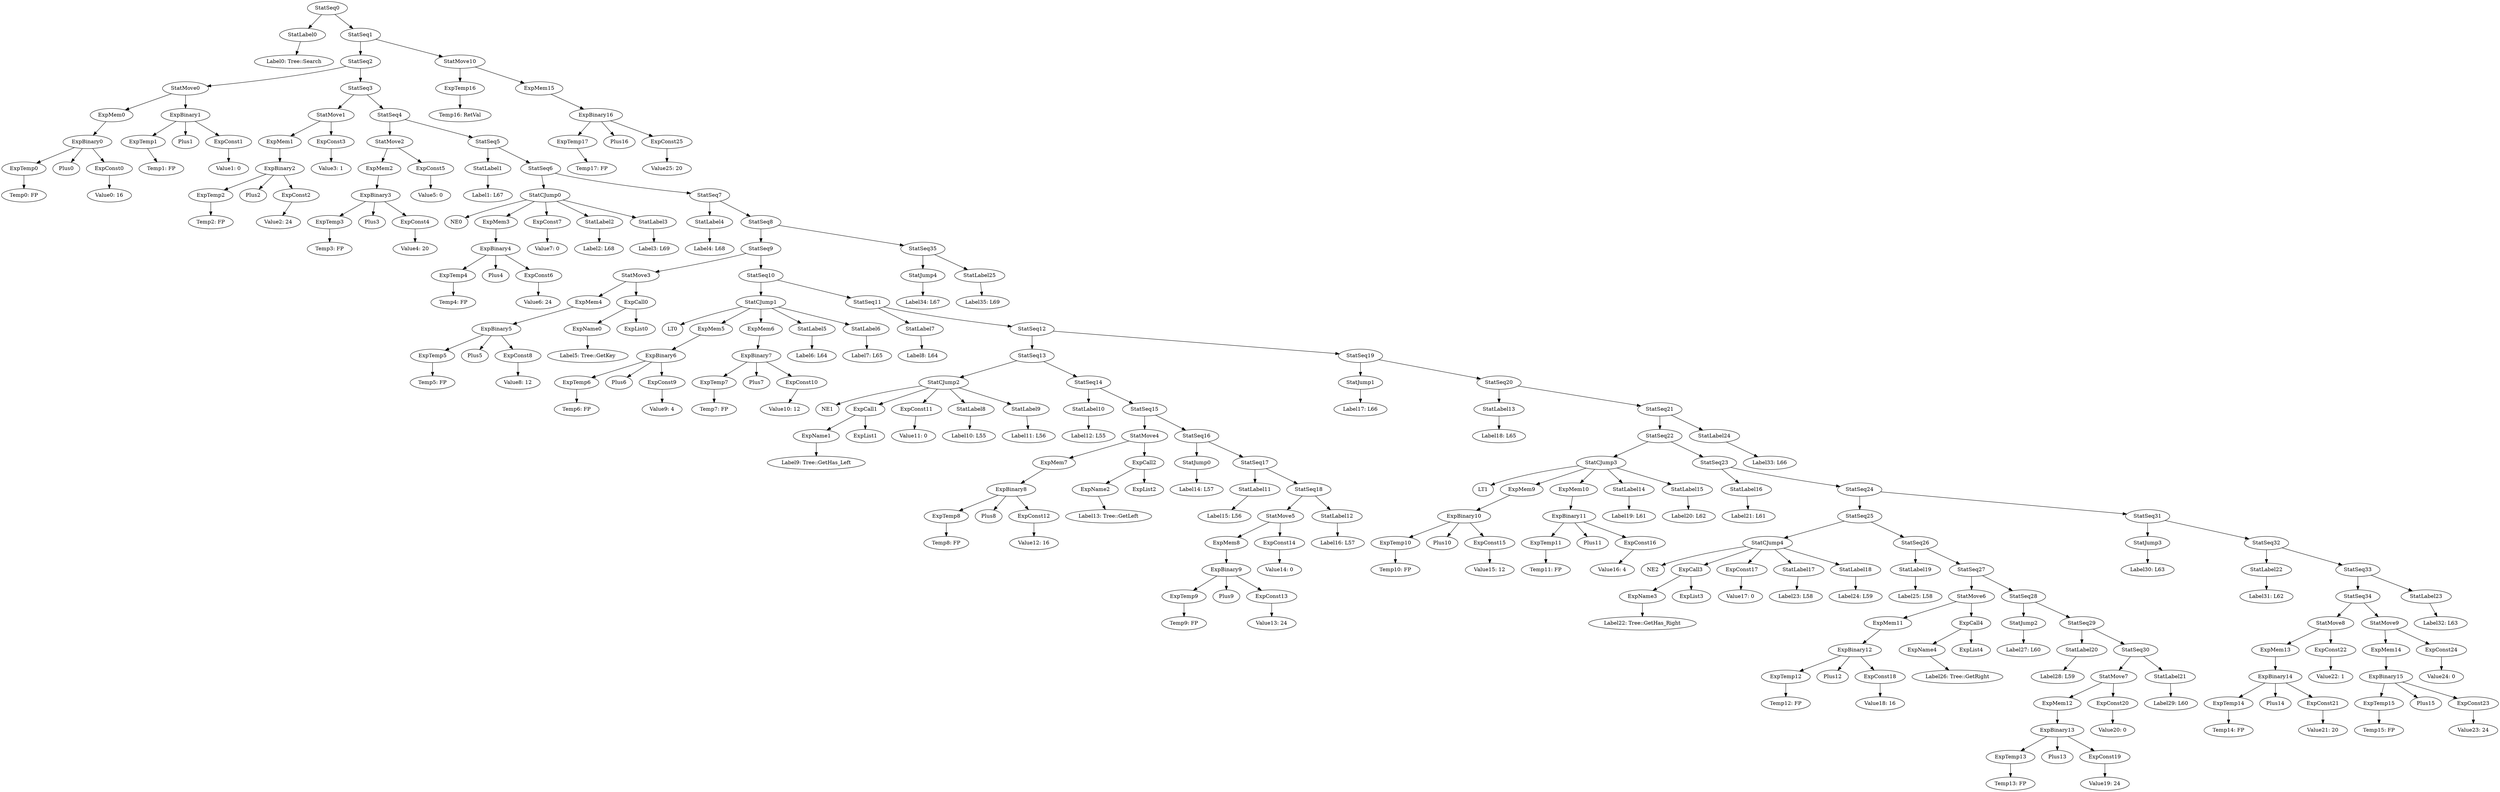 digraph {
	ordering = out;
	ExpBinary16 -> ExpTemp17;
	ExpBinary16 -> Plus16;
	ExpBinary16 -> ExpConst25;
	StatMove10 -> ExpTemp16;
	StatMove10 -> ExpMem15;
	StatSeq35 -> StatJump4;
	StatSeq35 -> StatLabel25;
	StatJump4 -> "Label34: L67";
	StatSeq8 -> StatSeq9;
	StatSeq8 -> StatSeq35;
	StatSeq21 -> StatSeq22;
	StatSeq21 -> StatLabel24;
	StatMove9 -> ExpMem14;
	StatMove9 -> ExpConst24;
	ExpMem14 -> ExpBinary15;
	ExpTemp15 -> "Temp15: FP";
	StatSeq34 -> StatMove8;
	StatSeq34 -> StatMove9;
	ExpConst22 -> "Value22: 1";
	ExpMem13 -> ExpBinary14;
	ExpConst21 -> "Value21: 20";
	StatSeq32 -> StatLabel22;
	StatSeq32 -> StatSeq33;
	StatSeq24 -> StatSeq25;
	StatSeq24 -> StatSeq31;
	StatLabel21 -> "Label29: L60";
	ExpConst20 -> "Value20: 0";
	StatMove7 -> ExpMem12;
	StatMove7 -> ExpConst20;
	ExpMem12 -> ExpBinary13;
	ExpTemp14 -> "Temp14: FP";
	ExpConst19 -> "Value19: 24";
	ExpTemp13 -> "Temp13: FP";
	StatSeq29 -> StatLabel20;
	StatSeq29 -> StatSeq30;
	StatSeq28 -> StatJump2;
	StatSeq28 -> StatSeq29;
	StatSeq27 -> StatMove6;
	StatSeq27 -> StatSeq28;
	ExpName4 -> "Label26: Tree::GetRight";
	ExpMem11 -> ExpBinary12;
	ExpConst18 -> "Value18: 16";
	ExpBinary12 -> ExpTemp12;
	ExpBinary12 -> Plus12;
	ExpBinary12 -> ExpConst18;
	StatMove6 -> ExpMem11;
	StatMove6 -> ExpCall4;
	StatSeq26 -> StatLabel19;
	StatSeq26 -> StatSeq27;
	StatLabel19 -> "Label25: L58";
	StatSeq25 -> StatCJump4;
	StatSeq25 -> StatSeq26;
	StatLabel17 -> "Label23: L58";
	ExpConst17 -> "Value17: 0";
	ExpName3 -> "Label22: Tree::GetHas_Right";
	StatSeq22 -> StatCJump3;
	StatSeq22 -> StatSeq23;
	StatLabel15 -> "Label20: L62";
	StatLabel14 -> "Label19: L61";
	ExpConst16 -> "Value16: 4";
	StatSeq31 -> StatJump3;
	StatSeq31 -> StatSeq32;
	ExpTemp11 -> "Temp11: FP";
	ExpConst15 -> "Value15: 12";
	ExpBinary10 -> ExpTemp10;
	ExpBinary10 -> Plus10;
	ExpBinary10 -> ExpConst15;
	ExpName0 -> "Label5: Tree::GetKey";
	ExpConst8 -> "Value8: 12";
	ExpConst4 -> "Value4: 20";
	ExpBinary5 -> ExpTemp5;
	ExpBinary5 -> Plus5;
	ExpBinary5 -> ExpConst8;
	ExpConst24 -> "Value24: 0";
	StatMove3 -> ExpMem4;
	StatMove3 -> ExpCall0;
	StatCJump3 -> LT1;
	StatCJump3 -> ExpMem9;
	StatCJump3 -> ExpMem10;
	StatCJump3 -> StatLabel14;
	StatCJump3 -> StatLabel15;
	ExpMem3 -> ExpBinary4;
	ExpConst0 -> "Value0: 16";
	StatMove8 -> ExpMem13;
	StatMove8 -> ExpConst22;
	StatLabel7 -> "Label8: L64";
	StatLabel24 -> "Label33: L66";
	ExpBinary13 -> ExpTemp13;
	ExpBinary13 -> Plus13;
	ExpBinary13 -> ExpConst19;
	StatMove2 -> ExpMem2;
	StatMove2 -> ExpConst5;
	ExpConst1 -> "Value1: 0";
	StatCJump0 -> NE0;
	StatCJump0 -> ExpMem3;
	StatCJump0 -> ExpConst7;
	StatCJump0 -> StatLabel2;
	StatCJump0 -> StatLabel3;
	ExpBinary14 -> ExpTemp14;
	ExpBinary14 -> Plus14;
	ExpBinary14 -> ExpConst21;
	StatSeq5 -> StatLabel1;
	StatSeq5 -> StatSeq6;
	StatSeq23 -> StatLabel16;
	StatSeq23 -> StatSeq24;
	StatLabel4 -> "Label4: L68";
	StatLabel25 -> "Label35: L69";
	StatLabel9 -> "Label11: L56";
	StatMove1 -> ExpMem1;
	StatMove1 -> ExpConst3;
	ExpTemp17 -> "Temp17: FP";
	ExpMem9 -> ExpBinary10;
	StatSeq13 -> StatCJump2;
	StatSeq13 -> StatSeq14;
	ExpMem0 -> ExpBinary0;
	ExpMem1 -> ExpBinary2;
	ExpConst6 -> "Value6: 24";
	ExpName2 -> "Label13: Tree::GetLeft";
	StatSeq30 -> StatMove7;
	StatSeq30 -> StatLabel21;
	StatSeq17 -> StatLabel11;
	StatSeq17 -> StatSeq18;
	StatLabel0 -> "Label0: Tree::Search";
	ExpBinary2 -> ExpTemp2;
	ExpBinary2 -> Plus2;
	ExpBinary2 -> ExpConst2;
	ExpMem5 -> ExpBinary6;
	ExpTemp5 -> "Temp5: FP";
	ExpTemp4 -> "Temp4: FP";
	StatLabel5 -> "Label6: L64";
	ExpBinary4 -> ExpTemp4;
	ExpBinary4 -> Plus4;
	ExpBinary4 -> ExpConst6;
	ExpTemp1 -> "Temp1: FP";
	StatSeq6 -> StatCJump0;
	StatSeq6 -> StatSeq7;
	StatLabel8 -> "Label10: L55";
	ExpTemp3 -> "Temp3: FP";
	ExpTemp0 -> "Temp0: FP";
	ExpTemp7 -> "Temp7: FP";
	StatSeq0 -> StatLabel0;
	StatSeq0 -> StatSeq1;
	ExpConst5 -> "Value5: 0";
	ExpConst2 -> "Value2: 24";
	StatSeq9 -> StatMove3;
	StatSeq9 -> StatSeq10;
	ExpCall0 -> ExpName0;
	ExpCall0 -> ExpList0;
	StatLabel1 -> "Label1: L67";
	StatSeq1 -> StatSeq2;
	StatSeq1 -> StatMove10;
	StatLabel22 -> "Label31: L62";
	ExpMem2 -> ExpBinary3;
	StatMove0 -> ExpMem0;
	StatMove0 -> ExpBinary1;
	StatSeq3 -> StatMove1;
	StatSeq3 -> StatSeq4;
	StatLabel3 -> "Label3: L69";
	ExpBinary3 -> ExpTemp3;
	ExpBinary3 -> Plus3;
	ExpBinary3 -> ExpConst4;
	ExpMem7 -> ExpBinary8;
	StatSeq15 -> StatMove4;
	StatSeq15 -> StatSeq16;
	StatSeq33 -> StatSeq34;
	StatSeq33 -> StatLabel23;
	ExpBinary11 -> ExpTemp11;
	ExpBinary11 -> Plus11;
	ExpBinary11 -> ExpConst16;
	ExpMem4 -> ExpBinary5;
	ExpBinary0 -> ExpTemp0;
	ExpBinary0 -> Plus0;
	ExpBinary0 -> ExpConst0;
	StatLabel23 -> "Label32: L63";
	StatSeq2 -> StatMove0;
	StatSeq2 -> StatSeq3;
	StatLabel11 -> "Label15: L56";
	ExpTemp2 -> "Temp2: FP";
	ExpConst7 -> "Value7: 0";
	ExpConst3 -> "Value3: 1";
	ExpConst23 -> "Value23: 24";
	ExpTemp12 -> "Temp12: FP";
	StatLabel18 -> "Label24: L59";
	StatLabel6 -> "Label7: L65";
	ExpConst25 -> "Value25: 20";
	ExpCall3 -> ExpName3;
	ExpCall3 -> ExpList3;
	StatCJump1 -> LT0;
	StatCJump1 -> ExpMem5;
	StatCJump1 -> ExpMem6;
	StatCJump1 -> StatLabel5;
	StatCJump1 -> StatLabel6;
	ExpTemp6 -> "Temp6: FP";
	ExpBinary6 -> ExpTemp6;
	ExpBinary6 -> Plus6;
	ExpBinary6 -> ExpConst9;
	StatLabel13 -> "Label18: L65";
	ExpMem15 -> ExpBinary16;
	ExpTemp8 -> "Temp8: FP";
	ExpConst12 -> "Value12: 16";
	StatLabel16 -> "Label21: L61";
	ExpBinary1 -> ExpTemp1;
	ExpBinary1 -> Plus1;
	ExpBinary1 -> ExpConst1;
	ExpConst10 -> "Value10: 12";
	ExpConst9 -> "Value9: 4";
	StatLabel2 -> "Label2: L68";
	StatMove5 -> ExpMem8;
	StatMove5 -> ExpConst14;
	StatMove4 -> ExpMem7;
	StatMove4 -> ExpCall2;
	ExpMem6 -> ExpBinary7;
	ExpTemp16 -> "Temp16: RetVal";
	StatCJump2 -> NE1;
	StatCJump2 -> ExpCall1;
	StatCJump2 -> ExpConst11;
	StatCJump2 -> StatLabel8;
	StatCJump2 -> StatLabel9;
	StatSeq10 -> StatCJump1;
	StatSeq10 -> StatSeq11;
	ExpName1 -> "Label9: Tree::GetHas_Left";
	StatSeq14 -> StatLabel10;
	StatSeq14 -> StatSeq15;
	ExpCall1 -> ExpName1;
	ExpCall1 -> ExpList1;
	StatJump0 -> "Label14: L57";
	StatLabel12 -> "Label16: L57";
	ExpConst11 -> "Value11: 0";
	StatJump2 -> "Label27: L60";
	StatLabel10 -> "Label12: L55";
	ExpBinary8 -> ExpTemp8;
	ExpBinary8 -> Plus8;
	ExpBinary8 -> ExpConst12;
	ExpBinary15 -> ExpTemp15;
	ExpBinary15 -> Plus15;
	ExpBinary15 -> ExpConst23;
	ExpCall2 -> ExpName2;
	ExpCall2 -> ExpList2;
	StatSeq7 -> StatLabel4;
	StatSeq7 -> StatSeq8;
	StatSeq16 -> StatJump0;
	StatSeq16 -> StatSeq17;
	StatJump3 -> "Label30: L63";
	ExpCall4 -> ExpName4;
	ExpCall4 -> ExpList4;
	ExpTemp9 -> "Temp9: FP";
	StatCJump4 -> NE2;
	StatCJump4 -> ExpCall3;
	StatCJump4 -> ExpConst17;
	StatCJump4 -> StatLabel17;
	StatCJump4 -> StatLabel18;
	ExpBinary7 -> ExpTemp7;
	ExpBinary7 -> Plus7;
	ExpBinary7 -> ExpConst10;
	ExpBinary9 -> ExpTemp9;
	ExpBinary9 -> Plus9;
	ExpBinary9 -> ExpConst13;
	StatSeq19 -> StatJump1;
	StatSeq19 -> StatSeq20;
	StatSeq11 -> StatLabel7;
	StatSeq11 -> StatSeq12;
	StatSeq20 -> StatLabel13;
	StatSeq20 -> StatSeq21;
	ExpConst13 -> "Value13: 24";
	ExpMem8 -> ExpBinary9;
	ExpConst14 -> "Value14: 0";
	StatSeq18 -> StatMove5;
	StatSeq18 -> StatLabel12;
	StatSeq12 -> StatSeq13;
	StatSeq12 -> StatSeq19;
	StatSeq4 -> StatMove2;
	StatSeq4 -> StatSeq5;
	StatJump1 -> "Label17: L66";
	StatLabel20 -> "Label28: L59";
	ExpMem10 -> ExpBinary11;
	ExpTemp10 -> "Temp10: FP";
}

